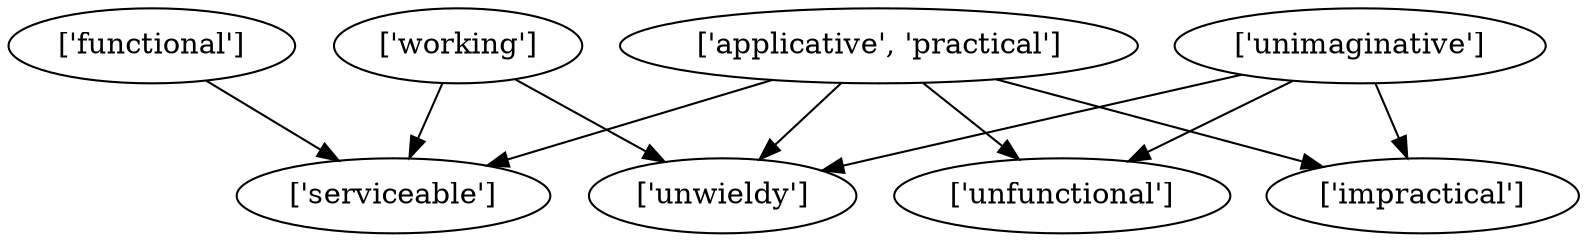 strict digraph  {
	"['working']" -> "['serviceable']";
	"['working']" -> "['unwieldy']";
	"['applicative', 'practical']" -> "['serviceable']";
	"['applicative', 'practical']" -> "['unwieldy']";
	"['applicative', 'practical']" -> "['unfunctional']";
	"['applicative', 'practical']" -> "['impractical']";
	"['functional']" -> "['serviceable']";
	"['unimaginative']" -> "['unwieldy']";
	"['unimaginative']" -> "['unfunctional']";
	"['unimaginative']" -> "['impractical']";
}
